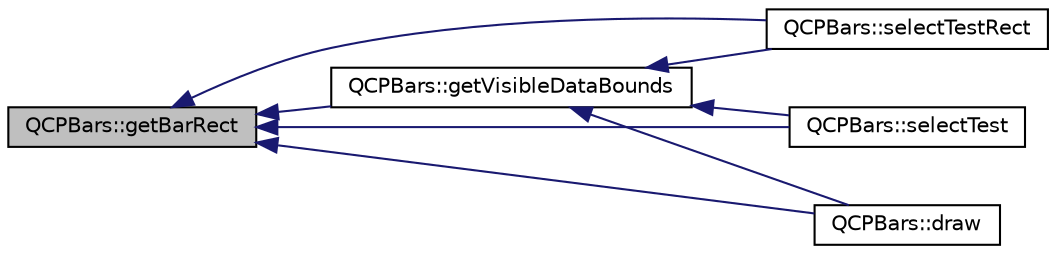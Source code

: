 digraph "QCPBars::getBarRect"
{
  edge [fontname="Helvetica",fontsize="10",labelfontname="Helvetica",labelfontsize="10"];
  node [fontname="Helvetica",fontsize="10",shape=record];
  rankdir="LR";
  Node179 [label="QCPBars::getBarRect",height=0.2,width=0.4,color="black", fillcolor="grey75", style="filled", fontcolor="black"];
  Node179 -> Node180 [dir="back",color="midnightblue",fontsize="10",style="solid",fontname="Helvetica"];
  Node180 [label="QCPBars::selectTestRect",height=0.2,width=0.4,color="black", fillcolor="white", style="filled",URL="$class_q_c_p_bars.html#ab03bb6125c3e983b89d694f75ce6b3d5"];
  Node179 -> Node181 [dir="back",color="midnightblue",fontsize="10",style="solid",fontname="Helvetica"];
  Node181 [label="QCPBars::selectTest",height=0.2,width=0.4,color="black", fillcolor="white", style="filled",URL="$class_q_c_p_bars.html#a121f899c27af3186fe93dcd0eb98f49b"];
  Node179 -> Node182 [dir="back",color="midnightblue",fontsize="10",style="solid",fontname="Helvetica"];
  Node182 [label="QCPBars::draw",height=0.2,width=0.4,color="black", fillcolor="white", style="filled",URL="$class_q_c_p_bars.html#aa267c20650d55084c3f47cb2f8fac9dc"];
  Node179 -> Node183 [dir="back",color="midnightblue",fontsize="10",style="solid",fontname="Helvetica"];
  Node183 [label="QCPBars::getVisibleDataBounds",height=0.2,width=0.4,color="black", fillcolor="white", style="filled",URL="$class_q_c_p_bars.html#ac8b6b514a665a7bff4fb080413ba996a"];
  Node183 -> Node180 [dir="back",color="midnightblue",fontsize="10",style="solid",fontname="Helvetica"];
  Node183 -> Node181 [dir="back",color="midnightblue",fontsize="10",style="solid",fontname="Helvetica"];
  Node183 -> Node182 [dir="back",color="midnightblue",fontsize="10",style="solid",fontname="Helvetica"];
}

